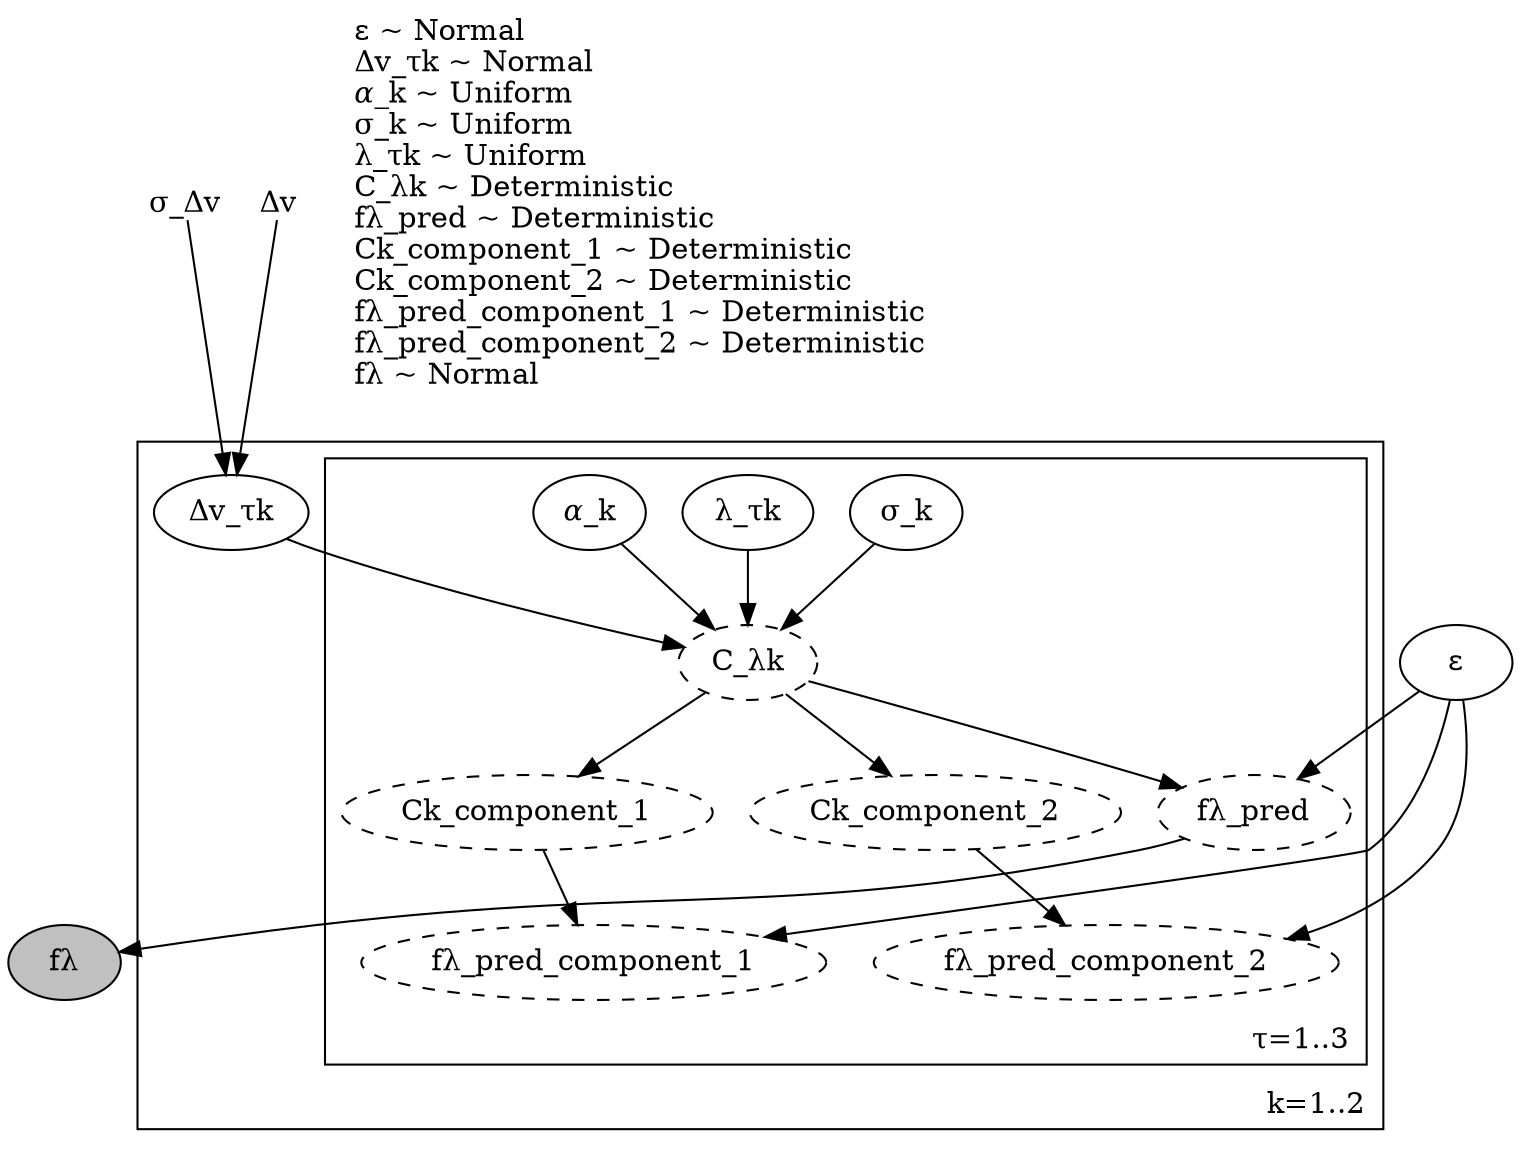 digraph {
	"ε" [label="ε" fillcolor=white shape=ellipse style=filled]
	"fλ" [label="fλ" fillcolor=grey shape=ellipse style=filled]
	"σ_Δv" [label="σ_Δv" fillcolor=white shape=plain style=filled]
	"Δv" [label="Δv" fillcolor=white shape=plain style=filled]
	subgraph "cluster_k=1..2" {
		label="k=1..2" labeljust=r labelloc=b
		"Δv_τk" [label="Δv_τk" fillcolor=white shape=ellipse style=filled]
		"𝛼_k" [label="𝛼_k" fillcolor=white shape=ellipse style=filled]
		"σ_k" [label="σ_k" fillcolor=white shape=ellipse style=filled]
		"λ_τk" [label="λ_τk" fillcolor=white shape=ellipse style=filled]
		"C_λk" [label="C_λk" fillcolor=white shape=ellipse style="filled,dashed"]
		"fλ_pred" [label="fλ_pred" fillcolor=white shape=ellipse style="filled,dashed"]
		Ck_component_1 [label=Ck_component_1 fillcolor=white shape=ellipse style="filled,dashed"]
		Ck_component_2 [label=Ck_component_2 fillcolor=white shape=ellipse style="filled,dashed"]
		"fλ_pred_component_1" [label="fλ_pred_component_1" fillcolor=white shape=ellipse style="filled,dashed"]
		"fλ_pred_component_2" [label="fλ_pred_component_2" fillcolor=white shape=ellipse style="filled,dashed"]
		subgraph "cluster_τ=1..3" {
			label="τ=1..3" labeljust=r labelloc=b
			"𝛼_k" [label="𝛼_k" fillcolor=white shape=ellipse style=filled]
			"σ_k" [label="σ_k" fillcolor=white shape=ellipse style=filled]
			"λ_τk" [label="λ_τk" fillcolor=white shape=ellipse style=filled]
			"C_λk" [label="C_λk" fillcolor=white shape=ellipse style="filled,dashed"]
			"fλ_pred" [label="fλ_pred" fillcolor=white shape=ellipse style="filled,dashed"]
			Ck_component_1 [label=Ck_component_1 fillcolor=white shape=ellipse style="filled,dashed"]
			Ck_component_2 [label=Ck_component_2 fillcolor=white shape=ellipse style="filled,dashed"]
			"fλ_pred_component_1" [label="fλ_pred_component_1" fillcolor=white shape=ellipse style="filled,dashed"]
			"fλ_pred_component_2" [label="fλ_pred_component_2" fillcolor=white shape=ellipse style="filled,dashed"]
		}
	}
	"Δv_τk" -> "C_λk"
	"𝛼_k" -> "C_λk"
	"σ_k" -> "C_λk"
	"λ_τk" -> "C_λk"
	"ε" -> "fλ_pred"
	"C_λk" -> "fλ_pred"
	"C_λk" -> Ck_component_1
	"C_λk" -> Ck_component_2
	"ε" -> "fλ_pred_component_1"
	Ck_component_1 -> "fλ_pred_component_1"
	"ε" -> "fλ_pred_component_2"
	Ck_component_2 -> "fλ_pred_component_2"
	"fλ_pred" -> "fλ"
	"σ_Δv" -> "Δv_τk"
	"Δv" -> "Δv_τk"
	distribution_description_node [label="ε ~ Normal\lΔv_τk ~ Normal\l𝛼_k ~ Uniform\lσ_k ~ Uniform\lλ_τk ~ Uniform\lC_λk ~ Deterministic\lfλ_pred ~ Deterministic\lCk_component_1 ~ Deterministic\lCk_component_2 ~ Deterministic\lfλ_pred_component_1 ~ Deterministic\lfλ_pred_component_2 ~ Deterministic\lfλ ~ Normal\l" shape=plaintext]
}
